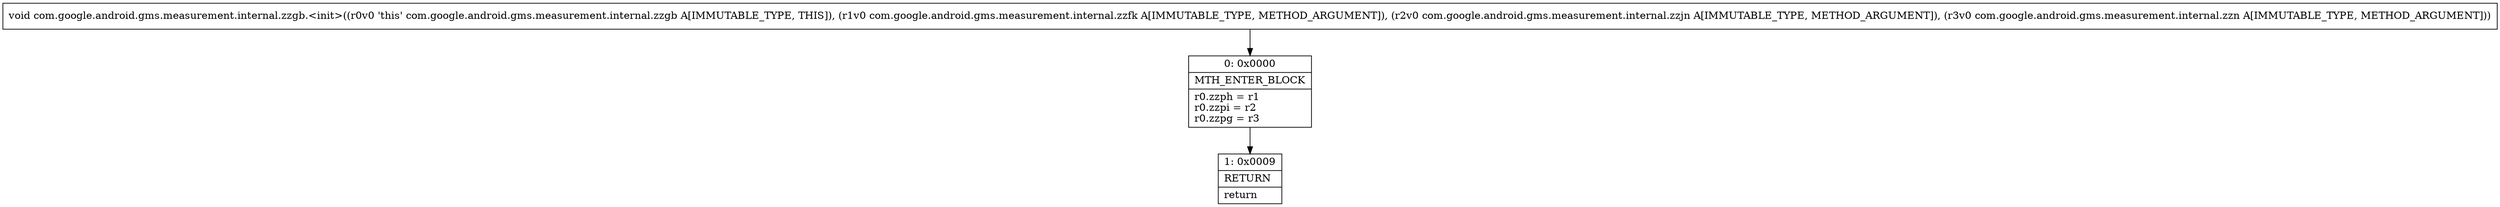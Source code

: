digraph "CFG forcom.google.android.gms.measurement.internal.zzgb.\<init\>(Lcom\/google\/android\/gms\/measurement\/internal\/zzfk;Lcom\/google\/android\/gms\/measurement\/internal\/zzjn;Lcom\/google\/android\/gms\/measurement\/internal\/zzn;)V" {
Node_0 [shape=record,label="{0\:\ 0x0000|MTH_ENTER_BLOCK\l|r0.zzph = r1\lr0.zzpi = r2\lr0.zzpg = r3\l}"];
Node_1 [shape=record,label="{1\:\ 0x0009|RETURN\l|return\l}"];
MethodNode[shape=record,label="{void com.google.android.gms.measurement.internal.zzgb.\<init\>((r0v0 'this' com.google.android.gms.measurement.internal.zzgb A[IMMUTABLE_TYPE, THIS]), (r1v0 com.google.android.gms.measurement.internal.zzfk A[IMMUTABLE_TYPE, METHOD_ARGUMENT]), (r2v0 com.google.android.gms.measurement.internal.zzjn A[IMMUTABLE_TYPE, METHOD_ARGUMENT]), (r3v0 com.google.android.gms.measurement.internal.zzn A[IMMUTABLE_TYPE, METHOD_ARGUMENT])) }"];
MethodNode -> Node_0;
Node_0 -> Node_1;
}

